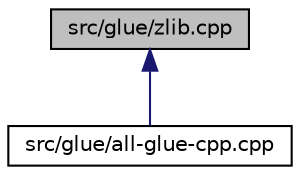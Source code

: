 digraph "src/glue/zlib.cpp"
{
 // LATEX_PDF_SIZE
  edge [fontname="Helvetica",fontsize="10",labelfontname="Helvetica",labelfontsize="10"];
  node [fontname="Helvetica",fontsize="10",shape=record];
  Node1 [label="src/glue/zlib.cpp",height=0.2,width=0.4,color="black", fillcolor="grey75", style="filled", fontcolor="black",tooltip=" "];
  Node1 -> Node2 [dir="back",color="midnightblue",fontsize="10",style="solid",fontname="Helvetica"];
  Node2 [label="src/glue/all-glue-cpp.cpp",height=0.2,width=0.4,color="black", fillcolor="white", style="filled",URL="$all-glue-cpp_8cpp.html",tooltip=" "];
}
